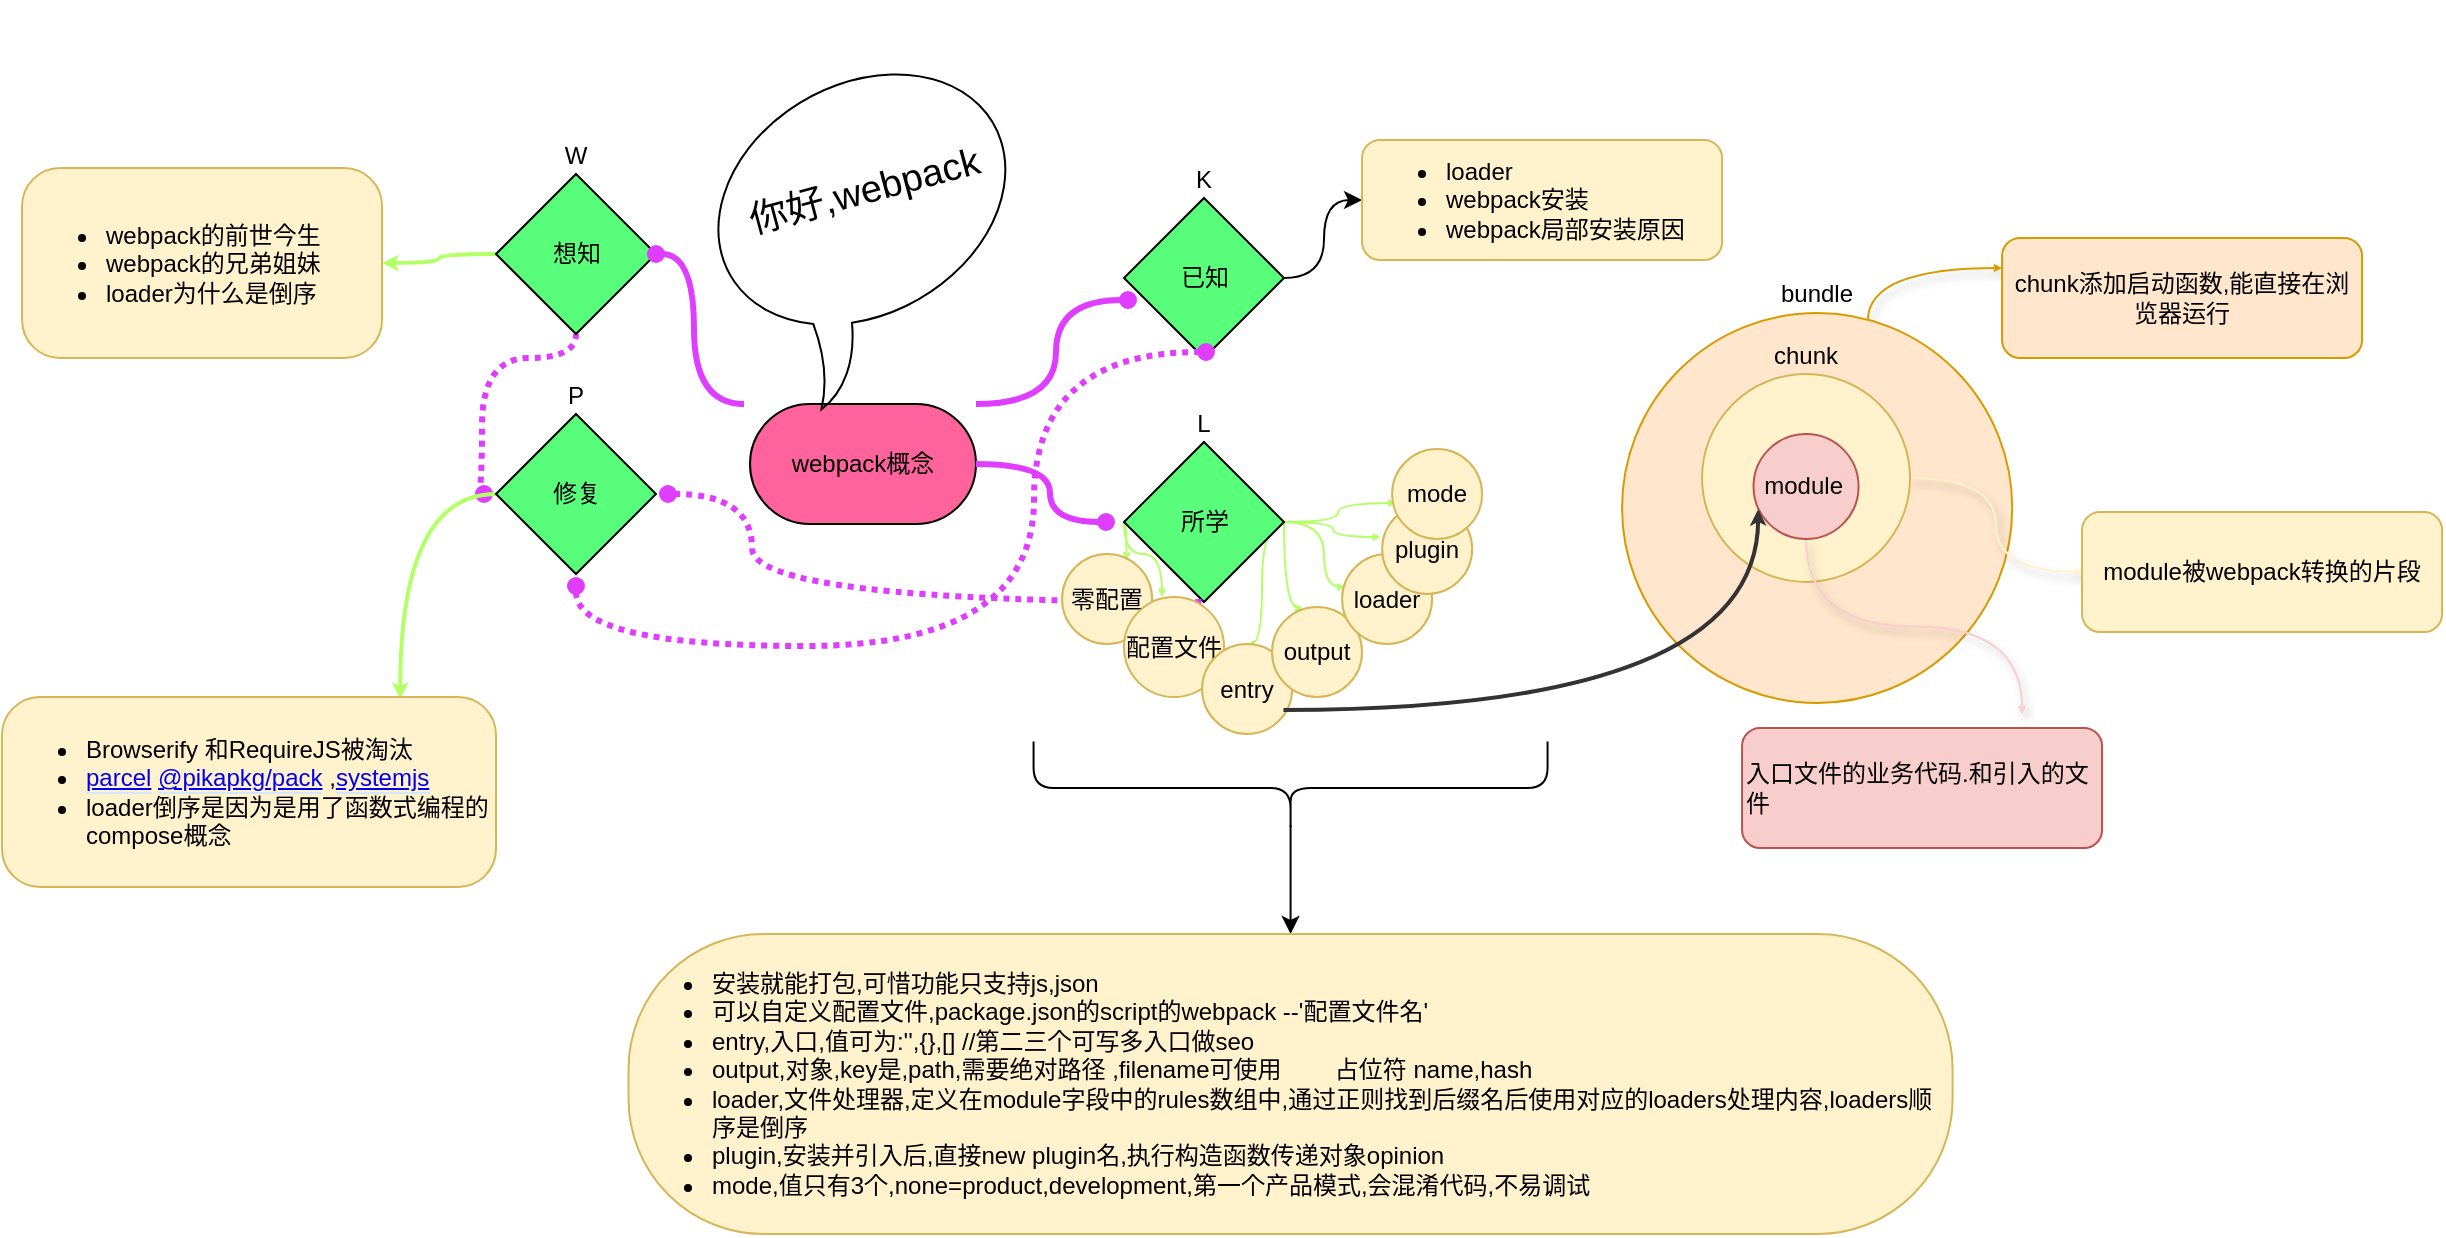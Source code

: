 <mxfile version="13.7.3" type="github">
  <diagram id="gUob9boCXBAzmBsCG1j1" name="第 1 页">
    <mxGraphModel dx="1493" dy="401" grid="1" gridSize="10" guides="1" tooltips="1" connect="1" arrows="1" fold="1" page="1" pageScale="1" pageWidth="400" pageHeight="500" math="0" shadow="0">
      <root>
        <mxCell id="0" />
        <mxCell id="1" parent="0" />
        <mxCell id="drhvGm57FUp60I4qvLkZ-1" value="webpack概念" style="rounded=1;whiteSpace=wrap;html=1;fillColor=#FF639C;arcSize=50;" vertex="1" parent="1">
          <mxGeometry x="223.996" y="402.0" width="113" height="60" as="geometry" />
        </mxCell>
        <mxCell id="drhvGm57FUp60I4qvLkZ-19" style="edgeStyle=orthogonalEdgeStyle;rounded=0;orthogonalLoop=1;jettySize=auto;html=1;exitX=1;exitY=0.5;exitDx=0;exitDy=0;curved=1;" edge="1" parent="1" source="drhvGm57FUp60I4qvLkZ-2" target="drhvGm57FUp60I4qvLkZ-16">
          <mxGeometry relative="1" as="geometry" />
        </mxCell>
        <mxCell id="drhvGm57FUp60I4qvLkZ-2" value="K" style="rhombus;whiteSpace=wrap;html=1;fillColor=#59FF7A;align=center;labelPosition=center;verticalLabelPosition=top;verticalAlign=bottom;" vertex="1" parent="1">
          <mxGeometry x="410.996" y="299.0" width="80" height="80" as="geometry" />
        </mxCell>
        <mxCell id="drhvGm57FUp60I4qvLkZ-54" style="edgeStyle=orthogonalEdgeStyle;rounded=0;orthogonalLoop=1;jettySize=auto;html=1;exitX=0;exitY=0.5;exitDx=0;exitDy=0;entryX=0.716;entryY=0.072;entryDx=0;entryDy=0;entryPerimeter=0;curved=1;strokeColor=#B3FF66;startSize=0;endArrow=open;endFill=0;endSize=2;" edge="1" parent="1" source="drhvGm57FUp60I4qvLkZ-3" target="drhvGm57FUp60I4qvLkZ-25">
          <mxGeometry relative="1" as="geometry" />
        </mxCell>
        <mxCell id="drhvGm57FUp60I4qvLkZ-55" style="edgeStyle=orthogonalEdgeStyle;curved=1;rounded=0;orthogonalLoop=1;jettySize=auto;html=1;exitX=0;exitY=0.5;exitDx=0;exitDy=0;startSize=0;endArrow=open;endFill=0;endSize=2;strokeColor=#B3FF66;" edge="1" parent="1" source="drhvGm57FUp60I4qvLkZ-3" target="drhvGm57FUp60I4qvLkZ-35">
          <mxGeometry relative="1" as="geometry">
            <Array as="points">
              <mxPoint x="411.03" y="477" />
              <mxPoint x="430.03" y="477" />
            </Array>
          </mxGeometry>
        </mxCell>
        <mxCell id="drhvGm57FUp60I4qvLkZ-56" style="edgeStyle=orthogonalEdgeStyle;curved=1;rounded=0;orthogonalLoop=1;jettySize=auto;html=1;exitX=1;exitY=0.5;exitDx=0;exitDy=0;entryX=0.5;entryY=0;entryDx=0;entryDy=0;startSize=0;endArrow=open;endFill=0;endSize=2;strokeColor=#B3FF66;" edge="1" parent="1" source="drhvGm57FUp60I4qvLkZ-3" target="drhvGm57FUp60I4qvLkZ-36">
          <mxGeometry relative="1" as="geometry">
            <Array as="points">
              <mxPoint x="480.03" y="461" />
              <mxPoint x="480.03" y="522" />
            </Array>
          </mxGeometry>
        </mxCell>
        <mxCell id="drhvGm57FUp60I4qvLkZ-57" style="edgeStyle=orthogonalEdgeStyle;curved=1;rounded=0;orthogonalLoop=1;jettySize=auto;html=1;exitX=1;exitY=0.5;exitDx=0;exitDy=0;entryX=0.342;entryY=0.011;entryDx=0;entryDy=0;entryPerimeter=0;startSize=0;endArrow=open;endFill=0;endSize=2;strokeColor=#B3FF66;" edge="1" parent="1" source="drhvGm57FUp60I4qvLkZ-3" target="drhvGm57FUp60I4qvLkZ-37">
          <mxGeometry relative="1" as="geometry">
            <Array as="points">
              <mxPoint x="491.03" y="504" />
            </Array>
          </mxGeometry>
        </mxCell>
        <mxCell id="drhvGm57FUp60I4qvLkZ-58" style="edgeStyle=orthogonalEdgeStyle;curved=1;rounded=0;orthogonalLoop=1;jettySize=auto;html=1;exitX=1;exitY=0.5;exitDx=0;exitDy=0;entryX=0.035;entryY=0.368;entryDx=0;entryDy=0;entryPerimeter=0;startSize=0;endArrow=open;endFill=0;endSize=2;strokeColor=#B3FF66;" edge="1" parent="1" source="drhvGm57FUp60I4qvLkZ-3" target="drhvGm57FUp60I4qvLkZ-41">
          <mxGeometry relative="1" as="geometry" />
        </mxCell>
        <mxCell id="drhvGm57FUp60I4qvLkZ-59" style="edgeStyle=orthogonalEdgeStyle;curved=1;rounded=0;orthogonalLoop=1;jettySize=auto;html=1;exitX=1;exitY=0.5;exitDx=0;exitDy=0;entryX=-0.017;entryY=0.367;entryDx=0;entryDy=0;entryPerimeter=0;startSize=0;endArrow=open;endFill=0;endSize=2;strokeColor=#B3FF66;" edge="1" parent="1" source="drhvGm57FUp60I4qvLkZ-3" target="drhvGm57FUp60I4qvLkZ-42">
          <mxGeometry relative="1" as="geometry" />
        </mxCell>
        <mxCell id="drhvGm57FUp60I4qvLkZ-60" style="edgeStyle=orthogonalEdgeStyle;curved=1;rounded=0;orthogonalLoop=1;jettySize=auto;html=1;exitX=1;exitY=0.5;exitDx=0;exitDy=0;entryX=0.045;entryY=0.599;entryDx=0;entryDy=0;entryPerimeter=0;startSize=0;endArrow=open;endFill=0;endSize=2;strokeColor=#B3FF66;" edge="1" parent="1" source="drhvGm57FUp60I4qvLkZ-3" target="drhvGm57FUp60I4qvLkZ-44">
          <mxGeometry relative="1" as="geometry" />
        </mxCell>
        <mxCell id="drhvGm57FUp60I4qvLkZ-3" value="L" style="rhombus;whiteSpace=wrap;html=1;fillColor=#59FF7A;align=center;labelPosition=center;verticalLabelPosition=top;verticalAlign=bottom;" vertex="1" parent="1">
          <mxGeometry x="410.996" y="421.0" width="80" height="80" as="geometry" />
        </mxCell>
        <mxCell id="drhvGm57FUp60I4qvLkZ-4" value="" style="edgeStyle=orthogonalEdgeStyle;curved=1;rounded=0;orthogonalLoop=1;jettySize=auto;html=1;startArrow=circle;startFill=1;startSize=0;endArrow=none;endFill=0;endSize=0;targetPerimeterSpacing=3;strokeColor=#DF3DFF;strokeWidth=3;dashed=1;dashPattern=1 1;entryX=0.5;entryY=1;entryDx=0;entryDy=0;exitX=0;exitY=0.5;exitDx=0;exitDy=0;" edge="1" source="drhvGm57FUp60I4qvLkZ-7" target="drhvGm57FUp60I4qvLkZ-8" parent="1">
          <mxGeometry relative="1" as="geometry">
            <Array as="points">
              <mxPoint x="89.996" y="447.0" />
              <mxPoint x="89.996" y="379.0" />
              <mxPoint x="136.996" y="379.0" />
            </Array>
          </mxGeometry>
        </mxCell>
        <mxCell id="drhvGm57FUp60I4qvLkZ-5" value="" style="edgeStyle=orthogonalEdgeStyle;curved=1;rounded=0;orthogonalLoop=1;jettySize=auto;html=1;dashed=1;dashPattern=1 1;startArrow=circle;startFill=1;startSize=0;endArrow=none;endFill=0;endSize=0;targetPerimeterSpacing=3;strokeColor=#DF3DFF;strokeWidth=3;entryX=0.5;entryY=1;entryDx=0;entryDy=0;" edge="1" source="drhvGm57FUp60I4qvLkZ-7" target="drhvGm57FUp60I4qvLkZ-3" parent="1">
          <mxGeometry relative="1" as="geometry">
            <mxPoint x="136.996" y="567" as="targetPoint" />
            <Array as="points">
              <mxPoint x="224.996" y="447.0" />
              <mxPoint x="224.996" y="501.0" />
            </Array>
          </mxGeometry>
        </mxCell>
        <mxCell id="drhvGm57FUp60I4qvLkZ-6" value="" style="edgeStyle=orthogonalEdgeStyle;curved=1;rounded=0;orthogonalLoop=1;jettySize=auto;html=1;dashed=1;dashPattern=1 1;startArrow=circle;startFill=1;startSize=0;endArrow=circle;endFill=1;endSize=0;targetPerimeterSpacing=3;strokeColor=#DF3DFF;strokeWidth=3;" edge="1" source="drhvGm57FUp60I4qvLkZ-7" parent="1">
          <mxGeometry relative="1" as="geometry">
            <mxPoint x="457.996" y="376.0" as="targetPoint" />
            <Array as="points">
              <mxPoint x="136.996" y="523" />
              <mxPoint x="365.996" y="523" />
              <mxPoint x="365.996" y="376.0" />
            </Array>
          </mxGeometry>
        </mxCell>
        <mxCell id="drhvGm57FUp60I4qvLkZ-79" style="edgeStyle=orthogonalEdgeStyle;curved=1;rounded=0;orthogonalLoop=1;jettySize=auto;html=1;exitX=0;exitY=0.5;exitDx=0;exitDy=0;shadow=0;startSize=0;sourcePerimeterSpacing=-12;endArrow=classic;endFill=1;endSize=2;strokeColor=#B3FF66;strokeWidth=2;entryX=0.806;entryY=0.01;entryDx=0;entryDy=0;entryPerimeter=0;" edge="1" parent="1" source="drhvGm57FUp60I4qvLkZ-7" target="drhvGm57FUp60I4qvLkZ-80">
          <mxGeometry relative="1" as="geometry">
            <mxPoint x="60.03" y="537" as="targetPoint" />
          </mxGeometry>
        </mxCell>
        <mxCell id="drhvGm57FUp60I4qvLkZ-7" value="P" style="rhombus;whiteSpace=wrap;html=1;fillColor=#59FF7A;align=center;labelPosition=center;verticalLabelPosition=top;verticalAlign=bottom;" vertex="1" parent="1">
          <mxGeometry x="96.996" y="407.0" width="80" height="80" as="geometry" />
        </mxCell>
        <mxCell id="drhvGm57FUp60I4qvLkZ-77" style="edgeStyle=orthogonalEdgeStyle;curved=1;rounded=0;orthogonalLoop=1;jettySize=auto;html=1;exitX=0;exitY=0.5;exitDx=0;exitDy=0;entryX=1;entryY=0.5;entryDx=0;entryDy=0;shadow=0;startSize=0;sourcePerimeterSpacing=-12;endArrow=classic;endFill=1;endSize=2;strokeWidth=2;strokeColor=#B3FF66;" edge="1" parent="1" source="drhvGm57FUp60I4qvLkZ-8" target="drhvGm57FUp60I4qvLkZ-76">
          <mxGeometry relative="1" as="geometry" />
        </mxCell>
        <mxCell id="drhvGm57FUp60I4qvLkZ-8" value="W" style="rhombus;whiteSpace=wrap;html=1;fillColor=#59FF7A;align=center;labelPosition=center;verticalLabelPosition=top;verticalAlign=bottom;" vertex="1" parent="1">
          <mxGeometry x="96.996" y="287.0" width="80" height="80" as="geometry" />
        </mxCell>
        <mxCell id="drhvGm57FUp60I4qvLkZ-9" value="" style="edgeStyle=orthogonalEdgeStyle;curved=1;rounded=0;orthogonalLoop=1;jettySize=auto;html=1;startArrow=oval;startFill=1;endArrow=none;endFill=0;strokeWidth=3;fillColor=#ffe6cc;strokeColor=#DF3DFF;endSize=0;targetPerimeterSpacing=3;" edge="1" source="drhvGm57FUp60I4qvLkZ-8" target="drhvGm57FUp60I4qvLkZ-1" parent="1">
          <mxGeometry relative="1" as="geometry">
            <mxPoint x="697.996" y="456.0" as="targetPoint" />
            <Array as="points">
              <mxPoint x="195.996" y="327.0" />
              <mxPoint x="195.996" y="402.0" />
            </Array>
          </mxGeometry>
        </mxCell>
        <mxCell id="drhvGm57FUp60I4qvLkZ-10" value="&lt;span&gt;已知&lt;br&gt;&lt;/span&gt;" style="text;html=1;align=center;verticalAlign=middle;resizable=0;points=[];autosize=1;" vertex="1" parent="1">
          <mxGeometry x="433.996" y="330.0" width="34" height="18" as="geometry" />
        </mxCell>
        <mxCell id="drhvGm57FUp60I4qvLkZ-11" value="&lt;span&gt;所学&lt;/span&gt;" style="text;html=1;align=center;verticalAlign=middle;resizable=0;points=[];autosize=1;" vertex="1" parent="1">
          <mxGeometry x="433.996" y="452.0" width="34" height="18" as="geometry" />
        </mxCell>
        <mxCell id="drhvGm57FUp60I4qvLkZ-12" value="&lt;span&gt;想知&lt;/span&gt;" style="text;html=1;align=center;verticalAlign=middle;resizable=0;points=[];autosize=1;" vertex="1" parent="1">
          <mxGeometry x="119.996" y="318.0" width="34" height="18" as="geometry" />
        </mxCell>
        <mxCell id="drhvGm57FUp60I4qvLkZ-13" value="修复" style="text;html=1;align=center;verticalAlign=middle;resizable=0;points=[];autosize=1;" vertex="1" parent="1">
          <mxGeometry x="119.996" y="438.0" width="34" height="18" as="geometry" />
        </mxCell>
        <mxCell id="drhvGm57FUp60I4qvLkZ-14" value="" style="edgeStyle=orthogonalEdgeStyle;curved=1;rounded=0;orthogonalLoop=1;jettySize=auto;html=1;startArrow=none;startFill=0;endArrow=circle;endFill=1;strokeWidth=3;fillColor=#ffe6cc;strokeColor=#DF3DFF;endSize=0;targetPerimeterSpacing=3;" edge="1" source="drhvGm57FUp60I4qvLkZ-1" target="drhvGm57FUp60I4qvLkZ-3" parent="1">
          <mxGeometry relative="1" as="geometry" />
        </mxCell>
        <mxCell id="drhvGm57FUp60I4qvLkZ-15" style="edgeStyle=orthogonalEdgeStyle;curved=1;rounded=0;orthogonalLoop=1;jettySize=auto;html=1;startArrow=none;startFill=0;endArrow=circle;endFill=1;strokeWidth=3;fillColor=#ffe6cc;strokeColor=#DF3DFF;endSize=0;targetPerimeterSpacing=3;startSize=0;" edge="1" source="drhvGm57FUp60I4qvLkZ-1" target="drhvGm57FUp60I4qvLkZ-2" parent="1">
          <mxGeometry relative="1" as="geometry">
            <Array as="points">
              <mxPoint x="376.996" y="402.0" />
              <mxPoint x="376.996" y="350.0" />
            </Array>
          </mxGeometry>
        </mxCell>
        <mxCell id="drhvGm57FUp60I4qvLkZ-16" value="&lt;ul&gt;&lt;li&gt;loader&lt;/li&gt;&lt;li&gt;webpack安装&lt;/li&gt;&lt;li&gt;webpack局部安装原因&lt;/li&gt;&lt;/ul&gt;" style="rounded=1;whiteSpace=wrap;html=1;fillColor=#fff2cc;strokeColor=#d6b656;align=left;" vertex="1" parent="1">
          <mxGeometry x="530.03" y="270" width="180" height="60" as="geometry" />
        </mxCell>
        <mxCell id="drhvGm57FUp60I4qvLkZ-18" value="" style="whiteSpace=wrap;html=1;shape=mxgraph.basic.oval_callout;rotation=-30;fillColor=none;" vertex="1" parent="1">
          <mxGeometry x="200" y="233.97" width="169.5" height="145.03" as="geometry" />
        </mxCell>
        <mxCell id="drhvGm57FUp60I4qvLkZ-25" value="&lt;div&gt;&lt;span&gt;零配置&lt;/span&gt;&lt;br&gt;&lt;/div&gt;" style="rounded=1;whiteSpace=wrap;html=1;fillColor=#fff2cc;strokeColor=#d6b656;align=center;arcSize=50;" vertex="1" parent="1">
          <mxGeometry x="380.03" y="477" width="45.02" height="45" as="geometry" />
        </mxCell>
        <mxCell id="drhvGm57FUp60I4qvLkZ-35" value="&lt;div&gt;&lt;span style=&quot;text-align: left&quot;&gt;配置文件&lt;/span&gt;&lt;br&gt;&lt;/div&gt;" style="rounded=1;whiteSpace=wrap;html=1;fillColor=#fff2cc;strokeColor=#d6b656;align=center;arcSize=50;" vertex="1" parent="1">
          <mxGeometry x="411" y="498.5" width="50.02" height="50" as="geometry" />
        </mxCell>
        <mxCell id="drhvGm57FUp60I4qvLkZ-36" value="&lt;div&gt;entry&lt;br&gt;&lt;/div&gt;" style="rounded=1;whiteSpace=wrap;html=1;fillColor=#fff2cc;strokeColor=#d6b656;align=center;arcSize=50;" vertex="1" parent="1">
          <mxGeometry x="450.03" y="522" width="45.02" height="45" as="geometry" />
        </mxCell>
        <mxCell id="drhvGm57FUp60I4qvLkZ-37" value="&lt;div&gt;output&lt;/div&gt;" style="rounded=1;whiteSpace=wrap;html=1;fillColor=#fff2cc;strokeColor=#d6b656;align=center;arcSize=50;" vertex="1" parent="1">
          <mxGeometry x="485.01" y="503.5" width="45.02" height="45" as="geometry" />
        </mxCell>
        <mxCell id="drhvGm57FUp60I4qvLkZ-41" value="loader" style="rounded=1;whiteSpace=wrap;html=1;fillColor=#fff2cc;strokeColor=#d6b656;align=center;arcSize=50;" vertex="1" parent="1">
          <mxGeometry x="520.03" y="477" width="45.02" height="45" as="geometry" />
        </mxCell>
        <mxCell id="drhvGm57FUp60I4qvLkZ-42" value="plugin" style="rounded=1;whiteSpace=wrap;html=1;fillColor=#fff2cc;strokeColor=#d6b656;align=center;arcSize=50;" vertex="1" parent="1">
          <mxGeometry x="540.07" y="452" width="45.02" height="45" as="geometry" />
        </mxCell>
        <mxCell id="drhvGm57FUp60I4qvLkZ-44" value="mode" style="rounded=1;whiteSpace=wrap;html=1;fillColor=#fff2cc;strokeColor=#d6b656;align=center;arcSize=50;" vertex="1" parent="1">
          <mxGeometry x="545.04" y="424.5" width="45.02" height="45" as="geometry" />
        </mxCell>
        <mxCell id="drhvGm57FUp60I4qvLkZ-73" style="edgeStyle=orthogonalEdgeStyle;curved=1;rounded=0;orthogonalLoop=1;jettySize=auto;html=1;entryX=0;entryY=0.25;entryDx=0;entryDy=0;shadow=1;startSize=0;endArrow=open;endFill=0;endSize=2;strokeColor=#d79b00;sourcePerimeterSpacing=-12;exitX=0.63;exitY=0.02;exitDx=0;exitDy=0;exitPerimeter=0;fillColor=#ffe6cc;" edge="1" parent="1" source="drhvGm57FUp60I4qvLkZ-46" target="drhvGm57FUp60I4qvLkZ-72">
          <mxGeometry relative="1" as="geometry" />
        </mxCell>
        <mxCell id="drhvGm57FUp60I4qvLkZ-46" value="bundle" style="rounded=1;whiteSpace=wrap;html=1;fillColor=#ffe6cc;strokeColor=#d79b00;align=center;arcSize=50;labelPosition=center;verticalLabelPosition=top;verticalAlign=bottom;" vertex="1" parent="1">
          <mxGeometry x="660.03" y="356.47" width="195.09" height="195" as="geometry" />
        </mxCell>
        <mxCell id="drhvGm57FUp60I4qvLkZ-53" style="rounded=0;orthogonalLoop=1;jettySize=auto;html=1;exitX=0.1;exitY=0.5;exitDx=0;exitDy=0;exitPerimeter=0;entryX=0.5;entryY=0;entryDx=0;entryDy=0;" edge="1" parent="1" source="drhvGm57FUp60I4qvLkZ-49" target="drhvGm57FUp60I4qvLkZ-50">
          <mxGeometry relative="1" as="geometry" />
        </mxCell>
        <mxCell id="drhvGm57FUp60I4qvLkZ-49" value="" style="shape=curlyBracket;whiteSpace=wrap;html=1;rounded=1;align=center;rotation=-90;size=0.5;" vertex="1" parent="1">
          <mxGeometry x="471.04" y="465.5" width="46.49" height="257" as="geometry" />
        </mxCell>
        <mxCell id="drhvGm57FUp60I4qvLkZ-50" value="&lt;ul&gt;&lt;li&gt;安装就能打包,可惜功能只支持js,json&lt;/li&gt;&lt;li&gt;可以自定义配置文件,package.json的script的webpack --&#39;配置文件名&#39;&lt;/li&gt;&lt;li&gt;entry,入口,值可为:&#39;&#39;,{},[] //第二三个可写多入口做seo&lt;/li&gt;&lt;li&gt;output,对象,key是,path,需要绝对路径 ,filename可使用&amp;nbsp; &amp;nbsp; &amp;nbsp; &amp;nbsp; 占位符 name,hash&lt;/li&gt;&lt;li&gt;loader,文件处理器,定义在module字段中的rules数组中,通过正则找到后缀名后使用对应的loaders处理内容,loaders顺序是倒序&lt;/li&gt;&lt;li&gt;plugin,安装并引入后,直接new plugin名,执行构造函数传递对象opinion&lt;/li&gt;&lt;li&gt;mode,值只有3个,none=product,development,第一个产品模式,会混淆代码,不易调试&lt;/li&gt;&lt;/ul&gt;" style="rounded=1;whiteSpace=wrap;html=1;fillColor=#fff2cc;strokeColor=#d6b656;align=left;arcSize=45;" vertex="1" parent="1">
          <mxGeometry x="163.27" y="667" width="662.03" height="150" as="geometry" />
        </mxCell>
        <mxCell id="drhvGm57FUp60I4qvLkZ-67" style="edgeStyle=orthogonalEdgeStyle;curved=1;rounded=0;orthogonalLoop=1;jettySize=auto;html=1;exitX=1;exitY=0.5;exitDx=0;exitDy=0;entryX=0;entryY=0.5;entryDx=0;entryDy=0;startSize=0;endArrow=open;endFill=0;endSize=2;strokeColor=#FFF2CC;shadow=1;" edge="1" parent="1" source="drhvGm57FUp60I4qvLkZ-61" target="drhvGm57FUp60I4qvLkZ-66">
          <mxGeometry relative="1" as="geometry" />
        </mxCell>
        <mxCell id="drhvGm57FUp60I4qvLkZ-61" value="chunk" style="rounded=1;whiteSpace=wrap;html=1;strokeColor=#d6b656;align=center;arcSize=50;labelPosition=center;verticalLabelPosition=top;verticalAlign=bottom;fillColor=#FFF2CC;" vertex="1" parent="1">
          <mxGeometry x="700.03" y="387" width="103.98" height="103.94" as="geometry" />
        </mxCell>
        <mxCell id="drhvGm57FUp60I4qvLkZ-63" style="edgeStyle=orthogonalEdgeStyle;curved=1;rounded=0;orthogonalLoop=1;jettySize=auto;html=1;exitX=0.5;exitY=1;exitDx=0;exitDy=0;startSize=0;endArrow=open;endFill=0;endSize=2;fillColor=#f8cecc;strokeColor=#F8CECC;shadow=1;" edge="1" parent="1" source="drhvGm57FUp60I4qvLkZ-62">
          <mxGeometry relative="1" as="geometry">
            <mxPoint x="860.03" y="557" as="targetPoint" />
          </mxGeometry>
        </mxCell>
        <mxCell id="drhvGm57FUp60I4qvLkZ-62" value="module&amp;nbsp;" style="rounded=1;whiteSpace=wrap;html=1;strokeColor=#b85450;align=center;arcSize=50;fillColor=#F8CECC;" vertex="1" parent="1">
          <mxGeometry x="725.76" y="417" width="52.52" height="52.5" as="geometry" />
        </mxCell>
        <mxCell id="drhvGm57FUp60I4qvLkZ-64" value="入口文件的业务代码.和引入的文件" style="rounded=1;whiteSpace=wrap;html=1;fillColor=#f8cecc;strokeColor=#b85450;align=left;" vertex="1" parent="1">
          <mxGeometry x="720.03" y="564" width="180" height="60" as="geometry" />
        </mxCell>
        <mxCell id="drhvGm57FUp60I4qvLkZ-66" value="module被webpack转换的片段" style="rounded=1;whiteSpace=wrap;html=1;strokeColor=#d6b656;align=center;fillColor=#FFF2CC;" vertex="1" parent="1">
          <mxGeometry x="890.03" y="456" width="180" height="60" as="geometry" />
        </mxCell>
        <mxCell id="drhvGm57FUp60I4qvLkZ-72" value="chunk添加启动函数,能直接在浏览器运行" style="rounded=1;whiteSpace=wrap;html=1;strokeColor=#d79b00;align=center;fillColor=#ffe6cc;" vertex="1" parent="1">
          <mxGeometry x="850.03" y="319" width="180" height="60" as="geometry" />
        </mxCell>
        <mxCell id="drhvGm57FUp60I4qvLkZ-75" style="edgeStyle=orthogonalEdgeStyle;curved=1;rounded=0;orthogonalLoop=1;jettySize=auto;html=1;exitX=0.904;exitY=0.733;exitDx=0;exitDy=0;entryX=0.044;entryY=0.716;entryDx=0;entryDy=0;entryPerimeter=0;shadow=0;startSize=0;sourcePerimeterSpacing=-12;endArrow=classic;endFill=1;endSize=2;strokeWidth=2;strokeColor=#333333;exitPerimeter=0;" edge="1" parent="1" source="drhvGm57FUp60I4qvLkZ-36" target="drhvGm57FUp60I4qvLkZ-62">
          <mxGeometry relative="1" as="geometry" />
        </mxCell>
        <mxCell id="drhvGm57FUp60I4qvLkZ-76" value="&lt;ul&gt;&lt;li&gt;webpack的前世今生&lt;/li&gt;&lt;li&gt;webpack的兄弟姐妹&lt;/li&gt;&lt;li&gt;loader为什么是倒序&lt;/li&gt;&lt;/ul&gt;" style="rounded=1;whiteSpace=wrap;html=1;fillColor=#fff2cc;strokeColor=#d6b656;align=left;arcSize=20;" vertex="1" parent="1">
          <mxGeometry x="-139.97" y="284" width="180" height="95" as="geometry" />
        </mxCell>
        <mxCell id="drhvGm57FUp60I4qvLkZ-80" value="&lt;ul&gt;&lt;li&gt;Browserify 和RequireJS被淘汰&lt;br&gt;&lt;/li&gt;&lt;li&gt;&lt;a target=&quot;_blank&quot; href=&quot;https://github.com/parcel-bundler/parcel&quot; style=&quot;cursor: pointer ; border-bottom: 1px solid rgb(209 , 233 , 255)&quot;&gt;parcel&lt;/a&gt;&amp;nbsp;&lt;a target=&quot;_blank&quot; href=&quot;https://github.com/pikapkg/pack&quot; style=&quot;cursor: pointer ; border-bottom: 1px solid rgb(209 , 233 , 255)&quot;&gt;@pikapkg/pack&lt;/a&gt;&amp;nbsp;,&lt;a target=&quot;_blank&quot; href=&quot;https://github.com/systemjs/systemjs&quot; style=&quot;cursor: pointer ; border-bottom: 1px solid rgb(209 , 233 , 255)&quot;&gt;systemjs&lt;/a&gt;&lt;br&gt;&lt;/li&gt;&lt;li&gt;loader倒序是因为是用了函数式编程的compose概念&lt;/li&gt;&lt;/ul&gt;" style="rounded=1;whiteSpace=wrap;html=1;fillColor=#fff2cc;strokeColor=#d6b656;align=left;arcSize=20;" vertex="1" parent="1">
          <mxGeometry x="-150.0" y="548.5" width="247" height="95" as="geometry" />
        </mxCell>
        <mxCell id="drhvGm57FUp60I4qvLkZ-81" value="&lt;span style=&quot;background-color: rgb(255, 255, 255); font-size: 19px;&quot;&gt;你好,webpack&lt;/span&gt;" style="text;html=1;align=center;verticalAlign=middle;resizable=0;points=[];autosize=1;fontSize=19;rotation=-15;" vertex="1" parent="1">
          <mxGeometry x="210.5" y="281" width="140" height="30" as="geometry" />
        </mxCell>
      </root>
    </mxGraphModel>
  </diagram>
</mxfile>
